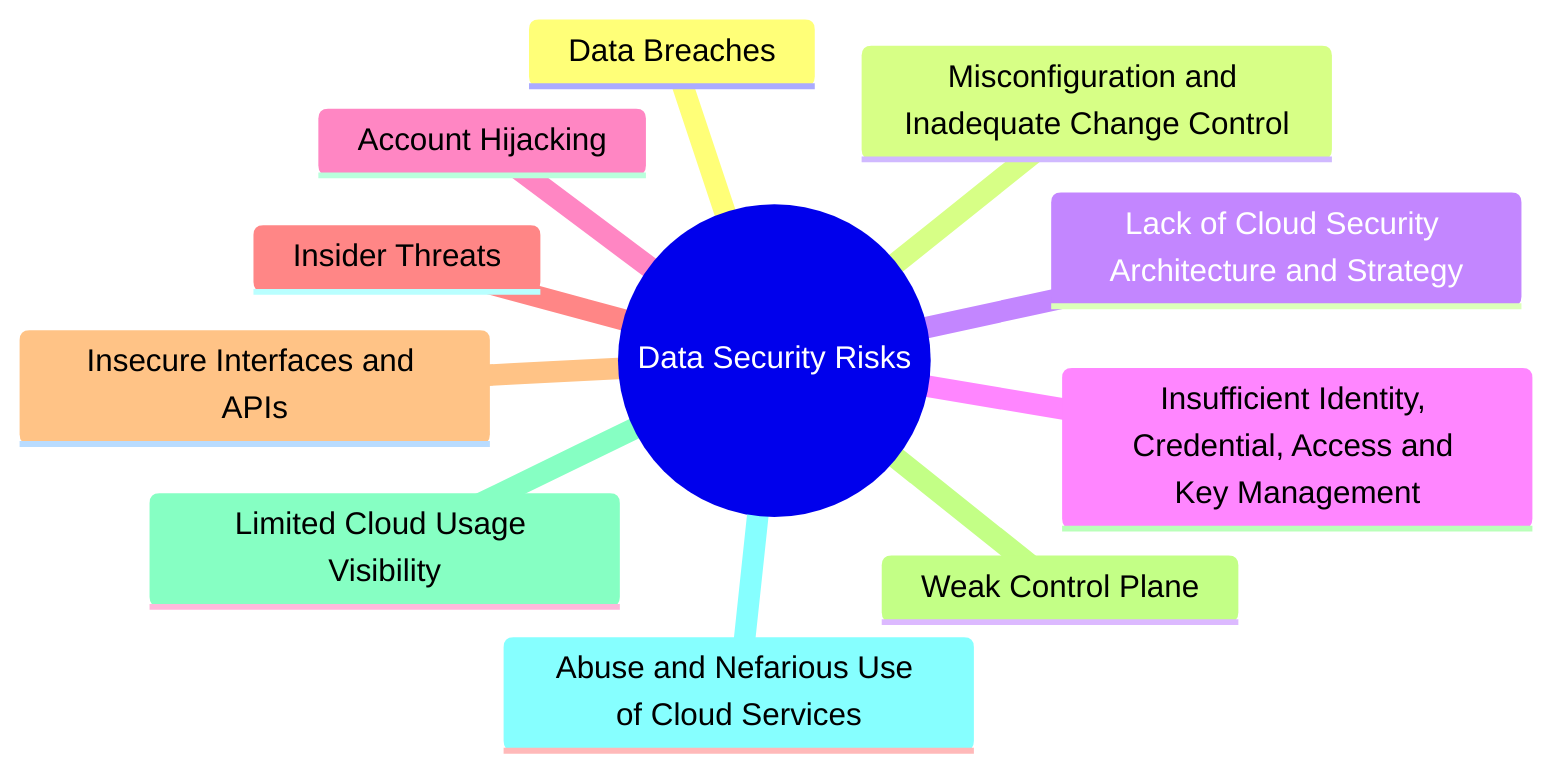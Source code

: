 mindmap
root((Data Security Risks))
  Data Breaches
  Misconfiguration and Inadequate Change Control
  Lack of Cloud Security Architecture and Strategy
  Insufficient Identity, Credential, Access and Key Management
  Account Hijacking
  Insider Threats
  Insecure Interfaces and APIs
  Weak Control Plane
  Limited Cloud Usage Visibility
  Abuse and Nefarious Use of Cloud Services